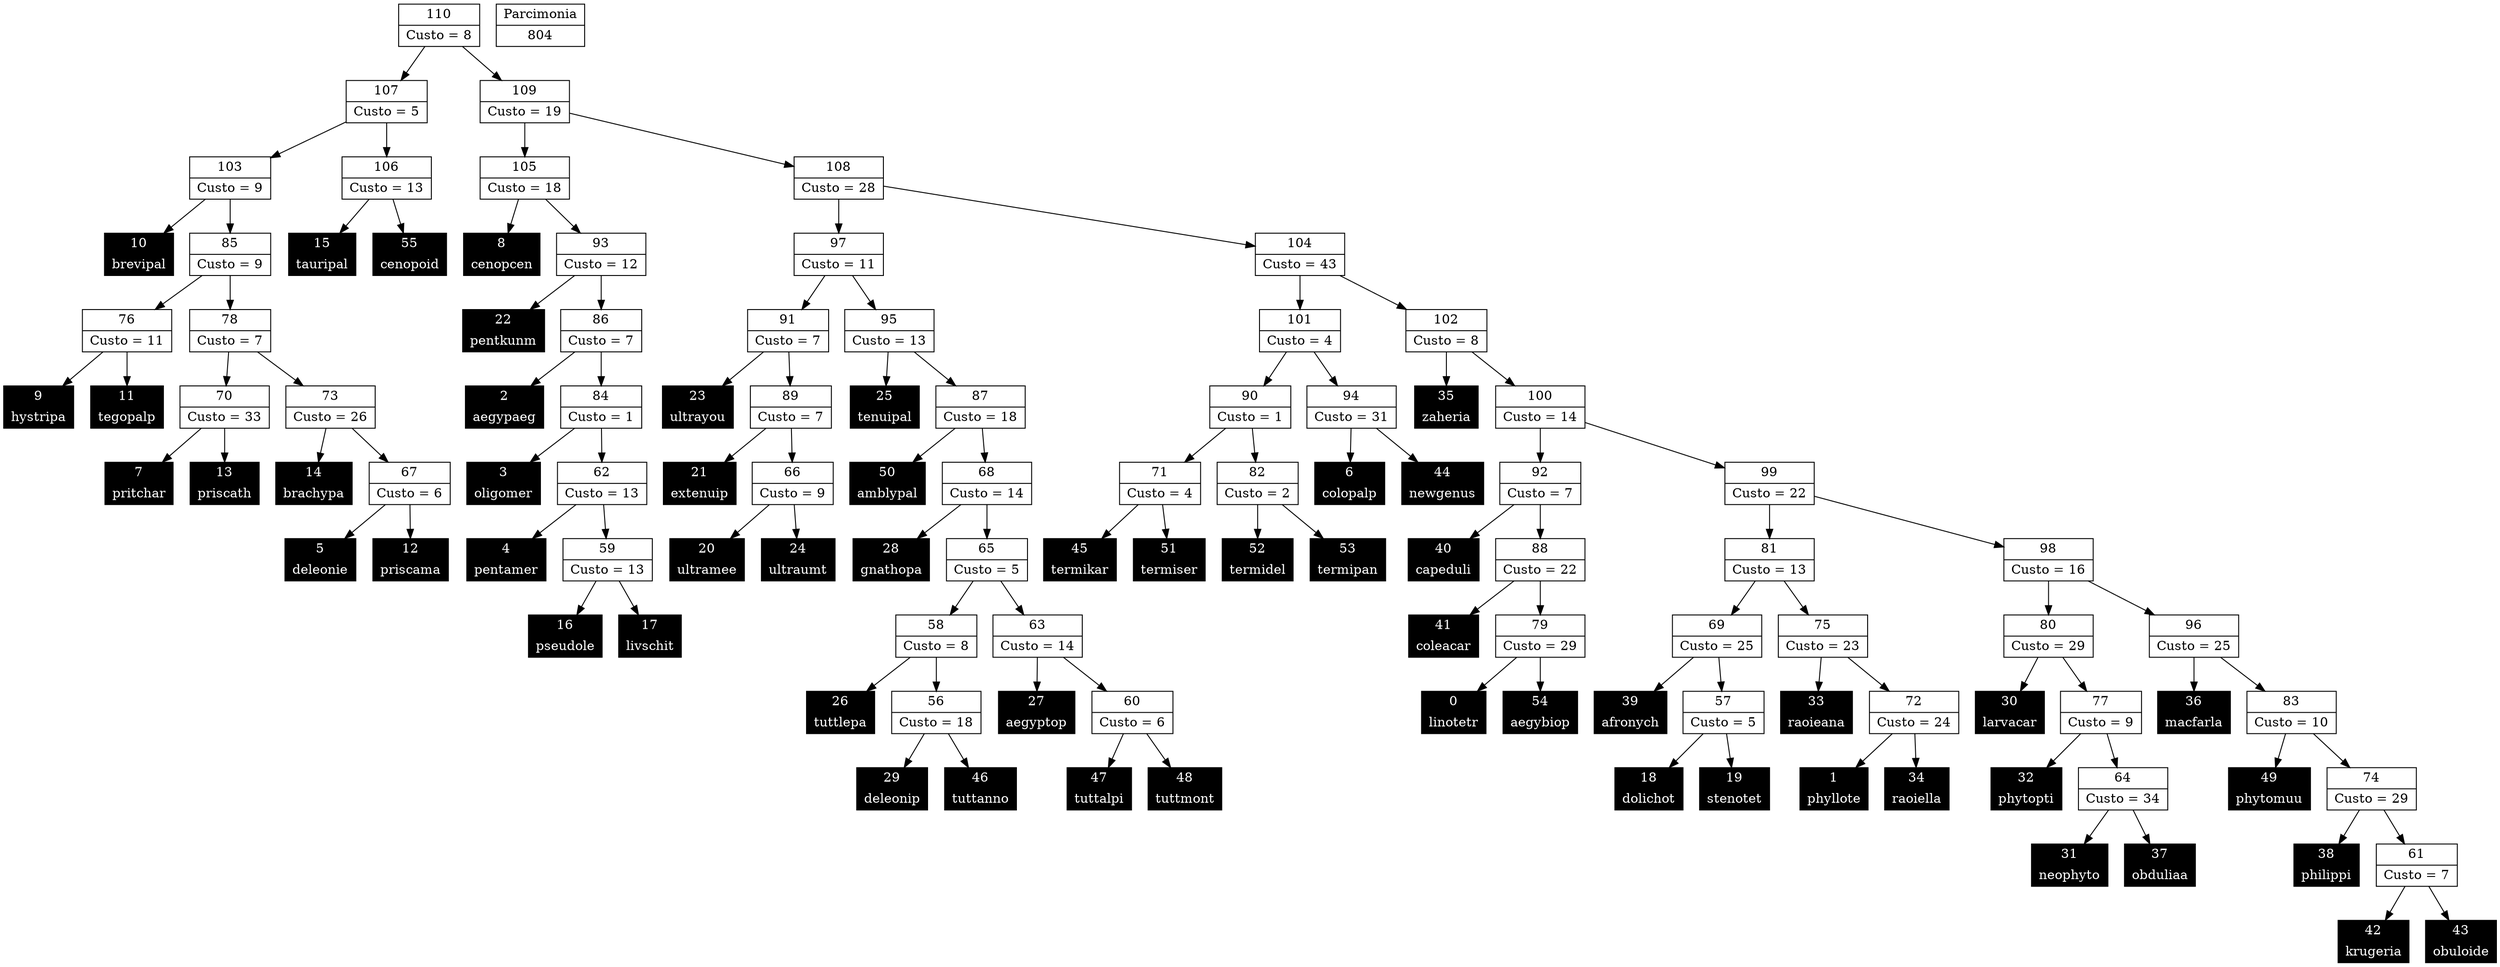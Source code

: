 Digraph G {
0 [shape="record", label="{0 | linotetr}",style=filled, color=black, fontcolor=white,fontsize=14, height=0.5]
1 [shape="record", label="{1 | phyllote}",style=filled, color=black, fontcolor=white,fontsize=14, height=0.5]
2 [shape="record", label="{2 | aegypaeg}",style=filled, color=black, fontcolor=white,fontsize=14, height=0.5]
3 [shape="record", label="{3 | oligomer}",style=filled, color=black, fontcolor=white,fontsize=14, height=0.5]
4 [shape="record", label="{4 | pentamer}",style=filled, color=black, fontcolor=white,fontsize=14, height=0.5]
5 [shape="record", label="{5 | deleonie}",style=filled, color=black, fontcolor=white,fontsize=14, height=0.5]
6 [shape="record", label="{6 | colopalp}",style=filled, color=black, fontcolor=white,fontsize=14, height=0.5]
7 [shape="record", label="{7 | pritchar}",style=filled, color=black, fontcolor=white,fontsize=14, height=0.5]
8 [shape="record", label="{8 | cenopcen}",style=filled, color=black, fontcolor=white,fontsize=14, height=0.5]
9 [shape="record", label="{9 | hystripa}",style=filled, color=black, fontcolor=white,fontsize=14, height=0.5]
10 [shape="record", label="{10 | brevipal}",style=filled, color=black, fontcolor=white,fontsize=14, height=0.5]
11 [shape="record", label="{11 | tegopalp}",style=filled, color=black, fontcolor=white,fontsize=14, height=0.5]
12 [shape="record", label="{12 | priscama}",style=filled, color=black, fontcolor=white,fontsize=14, height=0.5]
13 [shape="record", label="{13 | priscath}",style=filled, color=black, fontcolor=white,fontsize=14, height=0.5]
14 [shape="record", label="{14 | brachypa}",style=filled, color=black, fontcolor=white,fontsize=14, height=0.5]
15 [shape="record", label="{15 | tauripal}",style=filled, color=black, fontcolor=white,fontsize=14, height=0.5]
16 [shape="record", label="{16 | pseudole}",style=filled, color=black, fontcolor=white,fontsize=14, height=0.5]
17 [shape="record", label="{17 | livschit}",style=filled, color=black, fontcolor=white,fontsize=14, height=0.5]
18 [shape="record", label="{18 | dolichot}",style=filled, color=black, fontcolor=white,fontsize=14, height=0.5]
19 [shape="record", label="{19 | stenotet}",style=filled, color=black, fontcolor=white,fontsize=14, height=0.5]
20 [shape="record", label="{20 | ultramee}",style=filled, color=black, fontcolor=white,fontsize=14, height=0.5]
21 [shape="record", label="{21 | extenuip}",style=filled, color=black, fontcolor=white,fontsize=14, height=0.5]
22 [shape="record", label="{22 | pentkunm}",style=filled, color=black, fontcolor=white,fontsize=14, height=0.5]
23 [shape="record", label="{23 | ultrayou}",style=filled, color=black, fontcolor=white,fontsize=14, height=0.5]
24 [shape="record", label="{24 | ultraumt}",style=filled, color=black, fontcolor=white,fontsize=14, height=0.5]
25 [shape="record", label="{25 | tenuipal}",style=filled, color=black, fontcolor=white,fontsize=14, height=0.5]
26 [shape="record", label="{26 | tuttlepa}",style=filled, color=black, fontcolor=white,fontsize=14, height=0.5]
27 [shape="record", label="{27 | aegyptop}",style=filled, color=black, fontcolor=white,fontsize=14, height=0.5]
28 [shape="record", label="{28 | gnathopa}",style=filled, color=black, fontcolor=white,fontsize=14, height=0.5]
29 [shape="record", label="{29 | deleonip}",style=filled, color=black, fontcolor=white,fontsize=14, height=0.5]
30 [shape="record", label="{30 | larvacar}",style=filled, color=black, fontcolor=white,fontsize=14, height=0.5]
31 [shape="record", label="{31 | neophyto}",style=filled, color=black, fontcolor=white,fontsize=14, height=0.5]
32 [shape="record", label="{32 | phytopti}",style=filled, color=black, fontcolor=white,fontsize=14, height=0.5]
33 [shape="record", label="{33 | raoieana}",style=filled, color=black, fontcolor=white,fontsize=14, height=0.5]
34 [shape="record", label="{34 | raoiella}",style=filled, color=black, fontcolor=white,fontsize=14, height=0.5]
35 [shape="record", label="{35 | zaheria}",style=filled, color=black, fontcolor=white,fontsize=14, height=0.5]
36 [shape="record", label="{36 | macfarla}",style=filled, color=black, fontcolor=white,fontsize=14, height=0.5]
37 [shape="record", label="{37 | obduliaa}",style=filled, color=black, fontcolor=white,fontsize=14, height=0.5]
38 [shape="record", label="{38 | philippi}",style=filled, color=black, fontcolor=white,fontsize=14, height=0.5]
39 [shape="record", label="{39 | afronych}",style=filled, color=black, fontcolor=white,fontsize=14, height=0.5]
40 [shape="record", label="{40 | capeduli}",style=filled, color=black, fontcolor=white,fontsize=14, height=0.5]
41 [shape="record", label="{41 | coleacar}",style=filled, color=black, fontcolor=white,fontsize=14, height=0.5]
42 [shape="record", label="{42 | krugeria}",style=filled, color=black, fontcolor=white,fontsize=14, height=0.5]
43 [shape="record", label="{43 | obuloide}",style=filled, color=black, fontcolor=white,fontsize=14, height=0.5]
44 [shape="record", label="{44 | newgenus}",style=filled, color=black, fontcolor=white,fontsize=14, height=0.5]
45 [shape="record", label="{45 | termikar}",style=filled, color=black, fontcolor=white,fontsize=14, height=0.5]
46 [shape="record", label="{46 | tuttanno}",style=filled, color=black, fontcolor=white,fontsize=14, height=0.5]
47 [shape="record", label="{47 | tuttalpi}",style=filled, color=black, fontcolor=white,fontsize=14, height=0.5]
48 [shape="record", label="{48 | tuttmont}",style=filled, color=black, fontcolor=white,fontsize=14, height=0.5]
49 [shape="record", label="{49 | phytomuu}",style=filled, color=black, fontcolor=white,fontsize=14, height=0.5]
50 [shape="record", label="{50 | amblypal}",style=filled, color=black, fontcolor=white,fontsize=14, height=0.5]
51 [shape="record", label="{51 | termiser}",style=filled, color=black, fontcolor=white,fontsize=14, height=0.5]
52 [shape="record", label="{52 | termidel}",style=filled, color=black, fontcolor=white,fontsize=14, height=0.5]
53 [shape="record", label="{53 | termipan}",style=filled, color=black, fontcolor=white,fontsize=14, height=0.5]
54 [shape="record", label="{54 | aegybiop}",style=filled, color=black, fontcolor=white,fontsize=14, height=0.5]
55 [shape="record", label="{55 | cenopoid}",style=filled, color=black, fontcolor=white,fontsize=14, height=0.5]
56 [shape="record", label="{56|Custo = 18}"]
57 [shape="record", label="{57|Custo = 5}"]
58 [shape="record", label="{58|Custo = 8}"]
59 [shape="record", label="{59|Custo = 13}"]
60 [shape="record", label="{60|Custo = 6}"]
61 [shape="record", label="{61|Custo = 7}"]
62 [shape="record", label="{62|Custo = 13}"]
63 [shape="record", label="{63|Custo = 14}"]
64 [shape="record", label="{64|Custo = 34}"]
65 [shape="record", label="{65|Custo = 5}"]
66 [shape="record", label="{66|Custo = 9}"]
67 [shape="record", label="{67|Custo = 6}"]
68 [shape="record", label="{68|Custo = 14}"]
69 [shape="record", label="{69|Custo = 25}"]
70 [shape="record", label="{70|Custo = 33}"]
71 [shape="record", label="{71|Custo = 4}"]
72 [shape="record", label="{72|Custo = 24}"]
73 [shape="record", label="{73|Custo = 26}"]
74 [shape="record", label="{74|Custo = 29}"]
75 [shape="record", label="{75|Custo = 23}"]
76 [shape="record", label="{76|Custo = 11}"]
77 [shape="record", label="{77|Custo = 9}"]
78 [shape="record", label="{78|Custo = 7}"]
79 [shape="record", label="{79|Custo = 29}"]
80 [shape="record", label="{80|Custo = 29}"]
81 [shape="record", label="{81|Custo = 13}"]
82 [shape="record", label="{82|Custo = 2}"]
83 [shape="record", label="{83|Custo = 10}"]
84 [shape="record", label="{84|Custo = 1}"]
85 [shape="record", label="{85|Custo = 9}"]
86 [shape="record", label="{86|Custo = 7}"]
87 [shape="record", label="{87|Custo = 18}"]
88 [shape="record", label="{88|Custo = 22}"]
89 [shape="record", label="{89|Custo = 7}"]
90 [shape="record", label="{90|Custo = 1}"]
91 [shape="record", label="{91|Custo = 7}"]
92 [shape="record", label="{92|Custo = 7}"]
93 [shape="record", label="{93|Custo = 12}"]
94 [shape="record", label="{94|Custo = 31}"]
95 [shape="record", label="{95|Custo = 13}"]
96 [shape="record", label="{96|Custo = 25}"]
97 [shape="record", label="{97|Custo = 11}"]
98 [shape="record", label="{98|Custo = 16}"]
99 [shape="record", label="{99|Custo = 22}"]
100 [shape="record", label="{100|Custo = 14}"]
101 [shape="record", label="{101|Custo = 4}"]
102 [shape="record", label="{102|Custo = 8}"]
103 [shape="record", label="{103|Custo = 9}"]
104 [shape="record", label="{104|Custo = 43}"]
105 [shape="record", label="{105|Custo = 18}"]
106 [shape="record", label="{106|Custo = 13}"]
107 [shape="record", label="{107|Custo = 5}"]
108 [shape="record", label="{108|Custo = 28}"]
109 [shape="record", label="{109|Custo = 19}"]
110 [shape="record", label="{110|Custo = 8}"]

56->46
56->29
57->19
57->18
58->56
58->26
59->17
59->16
60->48
60->47
61->43
61->42
62->59
62->4
63->60
63->27
64->37
64->31
65->63
65->58
66->24
66->20
67->12
67->5
68->65
68->28
69->57
69->39
70->13
70->7
71->51
71->45
72->34
72->1
73->67
73->14
74->61
74->38
75->72
75->33
76->11
76->9
77->64
77->32
78->73
78->70
79->54
79->0
80->77
80->30
81->75
81->69
82->53
82->52
83->74
83->49
84->62
84->3
85->78
85->76
86->84
86->2
87->68
87->50
88->79
88->41
89->66
89->21
90->82
90->71
91->89
91->23
92->88
92->40
93->86
93->22
94->44
94->6
95->87
95->25
96->83
96->36
97->95
97->91
98->96
98->80
99->98
99->81
100->99
100->92
101->94
101->90
102->100
102->35
103->85
103->10
104->102
104->101
105->93
105->8
106->55
106->15
107->106
107->103
108->104
108->97
109->108
109->105
110->109
110->107

804 [shape="record", label="{Parcimonia|804}"]
}